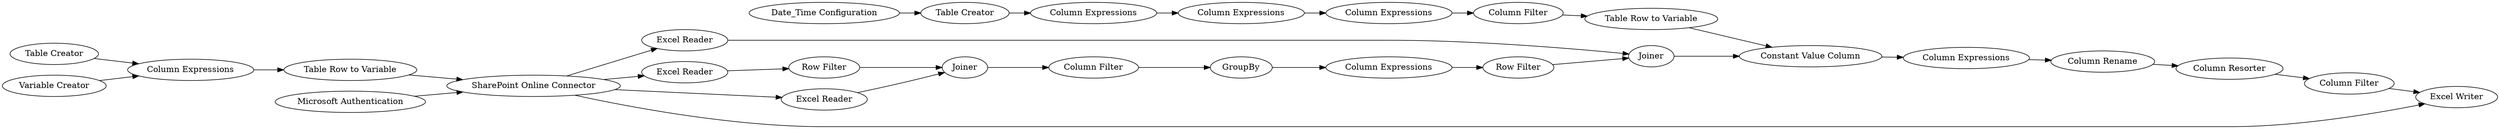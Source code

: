 digraph {
	"7415807729215884655_5" [label="Table Creator"]
	"7415807729215884655_110" [label="Column Expressions"]
	"7415807729215884655_118" [label="Constant Value Column"]
	"7415807729215884655_99" [label="Excel Reader"]
	"7415807729215884655_106" [label=Joiner]
	"7415807729215884655_111" [label="Column Expressions"]
	"7415807729215884655_119" [label="Column Expressions"]
	"7415807729215884655_123" [label="Row Filter"]
	"7415807729215884655_103" [label="Column Filter"]
	"7415807729215884655_104" [label="Column Expressions"]
	"7415807729215884655_3" [label="Variable Creator"]
	"7415807729215884655_108" [label="Date_Time Configuration"]
	"7415807729215884655_2" [label="SharePoint Online Connector"]
	"7415807729215884655_6" [label="Column Expressions"]
	"7415807729215884655_105" [label="Excel Reader"]
	"7415807729215884655_100" [label="Excel Reader"]
	"7415807729215884655_98" [label="Table Row to Variable"]
	"7415807729215884655_120" [label="Column Resorter"]
	"7415807729215884655_125" [label="Row Filter"]
	"7415807729215884655_126" [label=GroupBy]
	"7415807729215884655_102" [label=Joiner]
	"7415807729215884655_114" [label="Table Creator"]
	"7415807729215884655_116" [label="Table Row to Variable"]
	"7415807729215884655_101" [label="Excel Writer"]
	"7415807729215884655_134" [label="Column Filter"]
	"7415807729215884655_112" [label="Column Expressions"]
	"7415807729215884655_117" [label="Column Filter"]
	"7415807729215884655_121" [label="Column Rename"]
	"7415807729215884655_1" [label="Microsoft Authentication"]
	"7415807729215884655_100" -> "7415807729215884655_123"
	"7415807729215884655_98" -> "7415807729215884655_2"
	"7415807729215884655_1" -> "7415807729215884655_2"
	"7415807729215884655_116" -> "7415807729215884655_118"
	"7415807729215884655_106" -> "7415807729215884655_118"
	"7415807729215884655_134" -> "7415807729215884655_101"
	"7415807729215884655_110" -> "7415807729215884655_112"
	"7415807729215884655_111" -> "7415807729215884655_117"
	"7415807729215884655_104" -> "7415807729215884655_125"
	"7415807729215884655_119" -> "7415807729215884655_121"
	"7415807729215884655_120" -> "7415807729215884655_134"
	"7415807729215884655_126" -> "7415807729215884655_104"
	"7415807729215884655_117" -> "7415807729215884655_116"
	"7415807729215884655_6" -> "7415807729215884655_98"
	"7415807729215884655_2" -> "7415807729215884655_100"
	"7415807729215884655_118" -> "7415807729215884655_119"
	"7415807729215884655_2" -> "7415807729215884655_101"
	"7415807729215884655_99" -> "7415807729215884655_102"
	"7415807729215884655_103" -> "7415807729215884655_126"
	"7415807729215884655_2" -> "7415807729215884655_105"
	"7415807729215884655_102" -> "7415807729215884655_103"
	"7415807729215884655_112" -> "7415807729215884655_111"
	"7415807729215884655_105" -> "7415807729215884655_106"
	"7415807729215884655_108" -> "7415807729215884655_114"
	"7415807729215884655_114" -> "7415807729215884655_110"
	"7415807729215884655_3" -> "7415807729215884655_6"
	"7415807729215884655_123" -> "7415807729215884655_102"
	"7415807729215884655_125" -> "7415807729215884655_106"
	"7415807729215884655_2" -> "7415807729215884655_99"
	"7415807729215884655_121" -> "7415807729215884655_120"
	"7415807729215884655_5" -> "7415807729215884655_6"
	rankdir=LR
}
